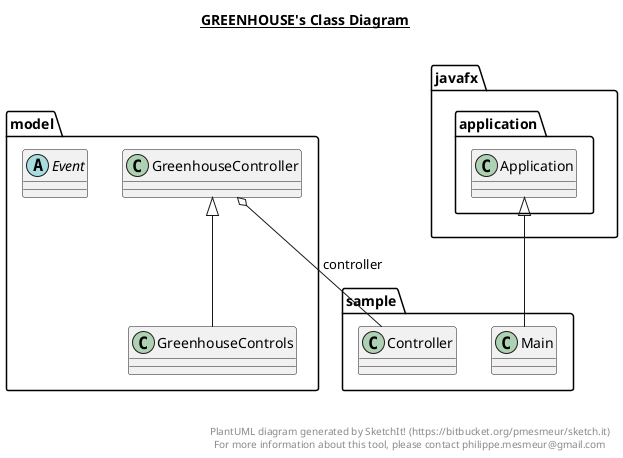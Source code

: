 @startuml

title __GREENHOUSE's Class Diagram__\n

  namespace model {
    abstract class model.Event {
    }
  }
  

  namespace model {
    class model.GreenhouseController {
    }
  }
  

  namespace model {
    class model.GreenhouseControls {
    }
  }
  

  namespace sample {
    class sample.Controller {
    }
  }
  

  namespace sample {
    class sample.Main {
    }
  }
  

  model.GreenhouseController o-- sample.Controller : controller
  model.GreenhouseControls -up-|> model.GreenhouseController
  sample.Main -up-|> javafx.application.Application


right footer


PlantUML diagram generated by SketchIt! (https://bitbucket.org/pmesmeur/sketch.it)
For more information about this tool, please contact philippe.mesmeur@gmail.com
endfooter

@enduml
